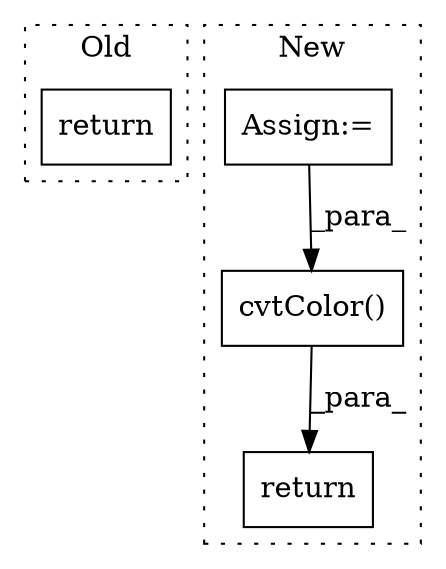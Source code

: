 digraph G {
subgraph cluster0 {
1 [label="return" a="93" s="3656" l="7" shape="box"];
label = "Old";
style="dotted";
}
subgraph cluster1 {
2 [label="cvtColor()" a="75" s="3492,3527" l="13,1" shape="box"];
3 [label="return" a="93" s="3660" l="7" shape="box"];
4 [label="Assign:=" a="68" s="3289" l="3" shape="box"];
label = "New";
style="dotted";
}
2 -> 3 [label="_para_"];
4 -> 2 [label="_para_"];
}